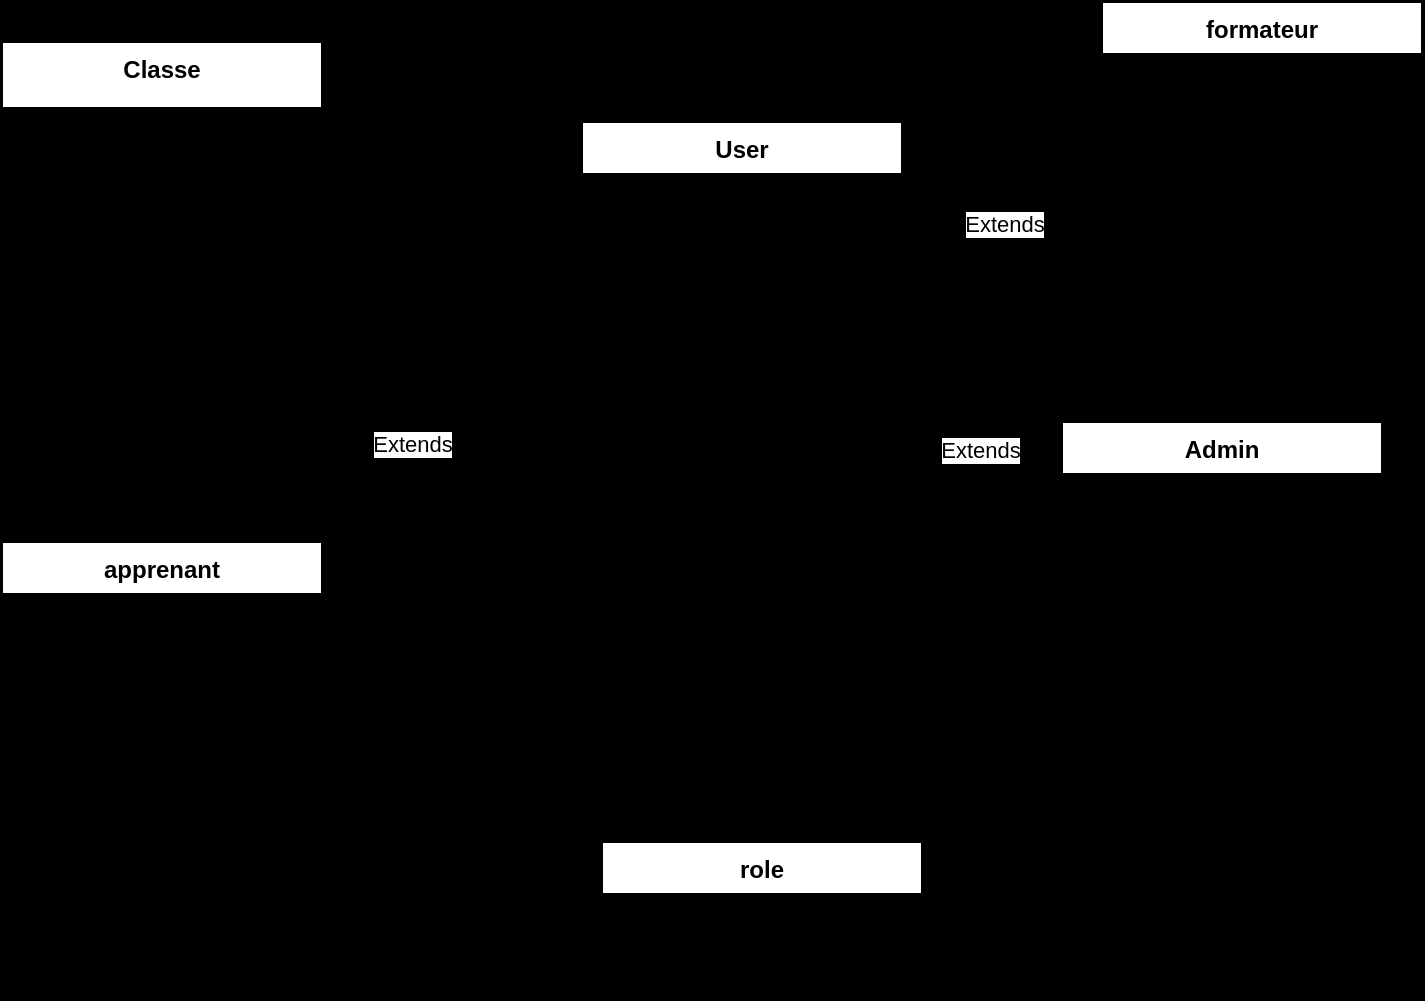 <mxfile>
    <diagram id="WciGKOYiYSZ2Pn95qUSE" name="Page-1">
        <mxGraphModel dx="1200" dy="902" grid="0" gridSize="10" guides="1" tooltips="1" connect="1" arrows="1" fold="1" page="0" pageScale="1" pageWidth="850" pageHeight="1100" background="#000000" math="0" shadow="0">
            <root>
                <mxCell id="0"/>
                <mxCell id="1" parent="0"/>
                <mxCell id="57" value="User" style="swimlane;fontStyle=1;align=center;verticalAlign=top;childLayout=stackLayout;horizontal=1;startSize=26;horizontalStack=0;resizeParent=1;resizeParentMax=0;resizeLast=0;collapsible=1;marginBottom=0;" vertex="1" parent="1">
                    <mxGeometry y="-100" width="160" height="190" as="geometry"/>
                </mxCell>
                <mxCell id="58" value="+id_user&#10;+nom&#10;+prenom&#10;+email&#10;+password&#10;+id_role&#10;+id_classe" style="text;strokeColor=none;fillColor=none;align=left;verticalAlign=top;spacingLeft=4;spacingRight=4;overflow=hidden;rotatable=0;points=[[0,0.5],[1,0.5]];portConstraint=eastwest;" vertex="1" parent="57">
                    <mxGeometry y="26" width="160" height="114" as="geometry"/>
                </mxCell>
                <mxCell id="59" value="" style="line;strokeWidth=1;fillColor=none;align=left;verticalAlign=middle;spacingTop=-1;spacingLeft=3;spacingRight=3;rotatable=0;labelPosition=right;points=[];portConstraint=eastwest;" vertex="1" parent="57">
                    <mxGeometry y="140" width="160" height="8" as="geometry"/>
                </mxCell>
                <mxCell id="60" value="+register()&#10;+login()" style="text;strokeColor=none;fillColor=none;align=left;verticalAlign=top;spacingLeft=4;spacingRight=4;overflow=hidden;rotatable=0;points=[[0,0.5],[1,0.5]];portConstraint=eastwest;" vertex="1" parent="57">
                    <mxGeometry y="148" width="160" height="42" as="geometry"/>
                </mxCell>
                <mxCell id="61" value="formateur" style="swimlane;fontStyle=1;align=center;verticalAlign=top;childLayout=stackLayout;horizontal=1;startSize=26;horizontalStack=0;resizeParent=1;resizeParentMax=0;resizeLast=0;collapsible=1;marginBottom=0;" vertex="1" parent="1">
                    <mxGeometry x="260" y="-160" width="160" height="110" as="geometry"/>
                </mxCell>
                <mxCell id="62" value="" style="line;strokeWidth=1;fillColor=none;align=left;verticalAlign=middle;spacingTop=-1;spacingLeft=3;spacingRight=3;rotatable=0;labelPosition=right;points=[];portConstraint=eastwest;" vertex="1" parent="61">
                    <mxGeometry y="26" width="160" height="8" as="geometry"/>
                </mxCell>
                <mxCell id="63" value="+addClasse()&#10;+editerClasse()&#10;=deletClasse()&#10;+addApprenant()" style="text;strokeColor=none;fillColor=none;align=left;verticalAlign=top;spacingLeft=4;spacingRight=4;overflow=hidden;rotatable=0;points=[[0,0.5],[1,0.5]];portConstraint=eastwest;" vertex="1" parent="61">
                    <mxGeometry y="34" width="160" height="76" as="geometry"/>
                </mxCell>
                <mxCell id="64" value="Classe" style="swimlane;fontStyle=1;align=center;verticalAlign=top;childLayout=stackLayout;horizontal=1;startSize=33;horizontalStack=0;resizeParent=1;resizeParentMax=0;resizeLast=0;collapsible=1;marginBottom=0;" vertex="1" parent="1">
                    <mxGeometry x="-290" y="-140" width="160" height="88" as="geometry"/>
                </mxCell>
                <mxCell id="65" value="+id_classe&#10;+classeName" style="text;strokeColor=none;fillColor=none;align=left;verticalAlign=top;spacingLeft=4;spacingRight=4;overflow=hidden;rotatable=0;points=[[0,0.5],[1,0.5]];portConstraint=eastwest;" vertex="1" parent="64">
                    <mxGeometry y="33" width="160" height="47" as="geometry"/>
                </mxCell>
                <mxCell id="66" value="" style="line;strokeWidth=1;fillColor=none;align=left;verticalAlign=middle;spacingTop=-1;spacingLeft=3;spacingRight=3;rotatable=0;labelPosition=right;points=[];portConstraint=eastwest;" vertex="1" parent="64">
                    <mxGeometry y="80" width="160" height="8" as="geometry"/>
                </mxCell>
                <mxCell id="67" value="apprenant" style="swimlane;fontStyle=1;align=center;verticalAlign=top;childLayout=stackLayout;horizontal=1;startSize=26;horizontalStack=0;resizeParent=1;resizeParentMax=0;resizeLast=0;collapsible=1;marginBottom=0;" vertex="1" parent="1">
                    <mxGeometry x="-290" y="110" width="160" height="60" as="geometry"/>
                </mxCell>
                <mxCell id="68" value="" style="line;strokeWidth=1;fillColor=none;align=left;verticalAlign=middle;spacingTop=-1;spacingLeft=3;spacingRight=3;rotatable=0;labelPosition=right;points=[];portConstraint=eastwest;" vertex="1" parent="67">
                    <mxGeometry y="26" width="160" height="8" as="geometry"/>
                </mxCell>
                <mxCell id="69" value="+consultClasse()" style="text;strokeColor=none;fillColor=none;align=left;verticalAlign=top;spacingLeft=4;spacingRight=4;overflow=hidden;rotatable=0;points=[[0,0.5],[1,0.5]];portConstraint=eastwest;" vertex="1" parent="67">
                    <mxGeometry y="34" width="160" height="26" as="geometry"/>
                </mxCell>
                <mxCell id="70" value="Admin" style="swimlane;fontStyle=1;align=center;verticalAlign=top;childLayout=stackLayout;horizontal=1;startSize=26;horizontalStack=0;resizeParent=1;resizeParentMax=0;resizeLast=0;collapsible=1;marginBottom=0;" vertex="1" parent="1">
                    <mxGeometry x="240" y="50" width="160" height="130" as="geometry"/>
                </mxCell>
                <mxCell id="71" value="" style="line;strokeWidth=1;fillColor=none;align=left;verticalAlign=middle;spacingTop=-1;spacingLeft=3;spacingRight=3;rotatable=0;labelPosition=right;points=[];portConstraint=eastwest;" vertex="1" parent="70">
                    <mxGeometry y="26" width="160" height="8" as="geometry"/>
                </mxCell>
                <mxCell id="72" value="+attributRole()&#10;+consulterStatistique()&#10;+updateUser()&#10;+deleteUser()&#10;+bannerUser()" style="text;strokeColor=none;fillColor=none;align=left;verticalAlign=top;spacingLeft=4;spacingRight=4;overflow=hidden;rotatable=0;points=[[0,0.5],[1,0.5]];portConstraint=eastwest;" vertex="1" parent="70">
                    <mxGeometry y="34" width="160" height="96" as="geometry"/>
                </mxCell>
                <mxCell id="73" value="role" style="swimlane;fontStyle=1;align=center;verticalAlign=top;childLayout=stackLayout;horizontal=1;startSize=26;horizontalStack=0;resizeParent=1;resizeParentMax=0;resizeLast=0;collapsible=1;marginBottom=0;" vertex="1" parent="1">
                    <mxGeometry x="10" y="260" width="160" height="78" as="geometry"/>
                </mxCell>
                <mxCell id="74" value="+id_role&#10;+roleName" style="text;strokeColor=none;fillColor=none;align=left;verticalAlign=top;spacingLeft=4;spacingRight=4;overflow=hidden;rotatable=0;points=[[0,0.5],[1,0.5]];portConstraint=eastwest;" vertex="1" parent="73">
                    <mxGeometry y="26" width="160" height="44" as="geometry"/>
                </mxCell>
                <mxCell id="75" value="" style="line;strokeWidth=1;fillColor=none;align=left;verticalAlign=middle;spacingTop=-1;spacingLeft=3;spacingRight=3;rotatable=0;labelPosition=right;points=[];portConstraint=eastwest;" vertex="1" parent="73">
                    <mxGeometry y="70" width="160" height="8" as="geometry"/>
                </mxCell>
                <mxCell id="76" value="" style="line;strokeWidth=1;fillColor=none;align=left;verticalAlign=middle;spacingTop=-1;spacingLeft=3;spacingRight=3;rotatable=0;labelPosition=right;points=[];portConstraint=eastwest;" vertex="1" parent="1">
                    <mxGeometry x="-130" y="140" width="370" height="8" as="geometry"/>
                </mxCell>
                <mxCell id="79" value="" style="endArrow=none;html=1;edgeStyle=orthogonalEdgeStyle;exitX=0.438;exitY=0;exitDx=0;exitDy=0;exitPerimeter=0;entryX=0.429;entryY=1;entryDx=0;entryDy=0;entryPerimeter=0;" edge="1" parent="1" source="67" target="66">
                    <mxGeometry relative="1" as="geometry">
                        <mxPoint x="-280" y="20" as="sourcePoint"/>
                        <mxPoint x="-220" y="-40" as="targetPoint"/>
                        <Array as="points">
                            <mxPoint x="-222" y="110"/>
                        </Array>
                    </mxGeometry>
                </mxCell>
                <mxCell id="82" value="Extends" style="endArrow=block;endSize=16;endFill=0;html=1;exitX=0.75;exitY=0;exitDx=0;exitDy=0;" edge="1" parent="1" source="67">
                    <mxGeometry width="160" relative="1" as="geometry">
                        <mxPoint x="-180" y="28.5" as="sourcePoint"/>
                        <mxPoint y="12" as="targetPoint"/>
                    </mxGeometry>
                </mxCell>
                <mxCell id="83" value="Extends" style="endArrow=block;endSize=16;endFill=0;html=1;exitX=0;exitY=0.5;exitDx=0;exitDy=0;" edge="1" parent="1" source="63">
                    <mxGeometry width="160" relative="1" as="geometry">
                        <mxPoint x="200" y="-6" as="sourcePoint"/>
                        <mxPoint x="162" y="-10" as="targetPoint"/>
                    </mxGeometry>
                </mxCell>
                <mxCell id="84" value="Extends" style="endArrow=block;endSize=16;endFill=0;html=1;exitX=-0.023;exitY=0.144;exitDx=0;exitDy=0;exitPerimeter=0;entryX=1.012;entryY=0.922;entryDx=0;entryDy=0;entryPerimeter=0;" edge="1" parent="1" source="72" target="58">
                    <mxGeometry width="160" relative="1" as="geometry">
                        <mxPoint x="-290" y="340" as="sourcePoint"/>
                        <mxPoint x="-130" y="340" as="targetPoint"/>
                    </mxGeometry>
                </mxCell>
                <mxCell id="85" value="" style="endArrow=none;html=1;edgeStyle=orthogonalEdgeStyle;exitX=1;exitY=0.5;exitDx=0;exitDy=0;entryX=-0.011;entryY=0.866;entryDx=0;entryDy=0;entryPerimeter=0;" edge="1" parent="1" source="74" target="72">
                    <mxGeometry relative="1" as="geometry">
                        <mxPoint x="180" y="301" as="sourcePoint"/>
                        <mxPoint x="310" y="200" as="targetPoint"/>
                    </mxGeometry>
                </mxCell>
                <mxCell id="88" value="" style="endArrow=none;html=1;edgeStyle=orthogonalEdgeStyle;" edge="1" parent="1">
                    <mxGeometry relative="1" as="geometry">
                        <mxPoint x="329" y="50" as="sourcePoint"/>
                        <mxPoint x="329" y="-50" as="targetPoint"/>
                    </mxGeometry>
                </mxCell>
            </root>
        </mxGraphModel>
    </diagram>
</mxfile>